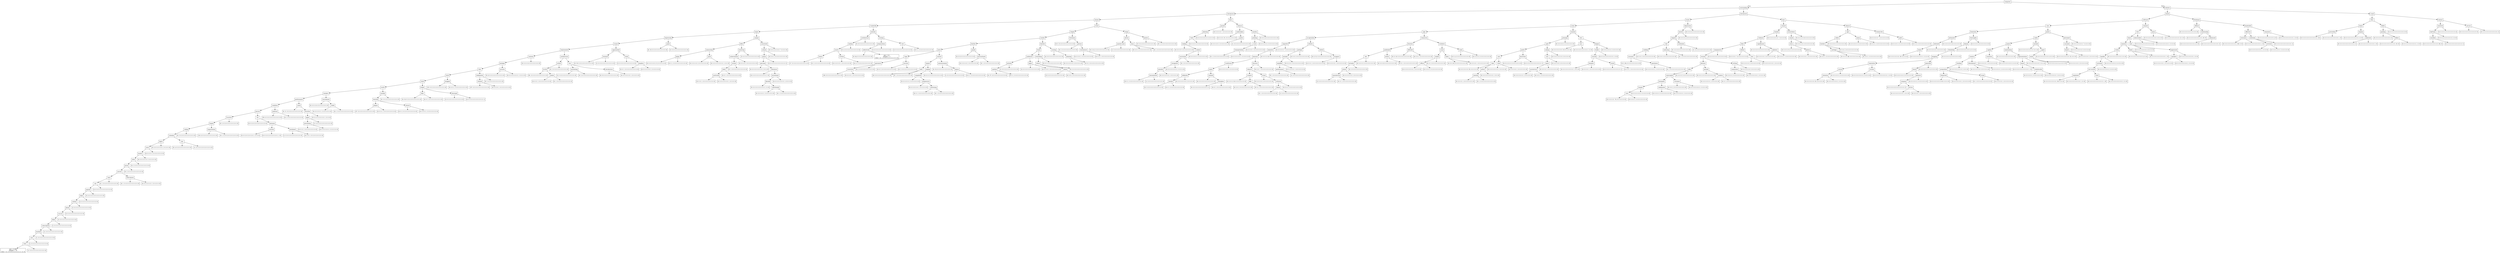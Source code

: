 digraph Tree {
node [shape=box] ;
0 [label="computer"] ;
1 [label="outstanding"] ;
0 -> 1 [labeldistance=2.5, labelangle=45, headlabel="True"] ;
2 [label="intramural"] ;
1 -> 2 ;
3 [label="alumni"] ;
2 -> 3 ;
4 [label="vaudeville"] ;
3 -> 4 ;
5 [label="major"] ;
4 -> 5 ;
6 [label="impressing"] ;
5 -> 6 ;
7 [label="vacant"] ;
6 -> 7 ;
8 [label="represented"] ;
7 -> 8 ;
9 [label="canteen"] ;
8 -> 9 ;
10 [label="package"] ;
9 -> 10 ;
11 [label="firm"] ;
10 -> 11 ;
12 [label="brief"] ;
11 -> 12 ;
13 [label="brief"] ;
12 -> 13 ;
14 [label="worth"] ;
13 -> 14 ;
15 [label="smokers"] ;
14 -> 15 ;
16 [label="performance"] ;
15 -> 16 ;
17 [label="condition"] ;
16 -> 17 ;
18 [label="person"] ;
17 -> 18 ;
19 [label="hundred"] ;
18 -> 19 ;
20 [label="hoped"] ;
19 -> 20 ;
21 [label="rolling"] ;
20 -> 21 ;
22 [label="schenley"] ;
21 -> 22 ;
23 [label="lights"] ;
22 -> 23 ;
24 [label="sown"] ;
23 -> 24 ;
25 [label="leaders"] ;
24 -> 25 ;
26 [label="often"] ;
25 -> 26 ;
27 [label="prices"] ;
26 -> 27 ;
28 [label="answer"] ;
27 -> 28 ;
29 [label="feed"] ;
28 -> 29 ;
30 [label="city"] ;
29 -> 30 ;
31 [label="popular"] ;
30 -> 31 ;
32 [label="ships"] ;
31 -> 32 ;
33 [label="clothes"] ;
32 -> 33 ;
34 [label="phone"] ;
33 -> 34 ;
35 [label="courses"] ;
34 -> 35 ;
36 [label="filled"] ;
35 -> 36 ;
37 [label="subscription"] ;
36 -> 37 ;
38 [label="baseball"] ;
37 -> 38 ;
39 [label="nice"] ;
38 -> 39 ;
40 [label="kink"] ;
39 -> 40 ;
41 [label="gini = 0.398\nsamples = 16\nvalue = [1, 0, 0, 0, 0, 0, 0, 0, 0, 3, 12, 0]"] ;
40 -> 41 ;
42 [label="[1, 0, 0, 0, 0, 0, 0, 0, 0, 0, 0, 0]"] ;
40 -> 42 ;
43 [label="[1, 0, 0, 0, 0, 0, 0, 0, 0, 0, 0, 0]"] ;
39 -> 43 ;
44 [label="[1, 0, 0, 0, 0, 0, 0, 0, 0, 0, 0, 0]"] ;
38 -> 44 ;
45 [label="[1, 0, 0, 0, 0, 0, 0, 0, 0, 0, 0, 0]"] ;
37 -> 45 ;
46 [label="[1, 0, 0, 0, 0, 0, 0, 0, 0, 0, 0, 0]"] ;
36 -> 46 ;
47 [label="[2, 0, 0, 0, 0, 0, 0, 0, 0, 0, 0, 0]"] ;
35 -> 47 ;
48 [label="[2, 0, 0, 0, 0, 0, 0, 0, 0, 0, 0, 0]"] ;
34 -> 48 ;
49 [label="[2, 0, 0, 0, 0, 0, 0, 0, 0, 0, 0, 0]"] ;
33 -> 49 ;
50 [label="[2, 0, 0, 0, 0, 0, 0, 0, 0, 0, 0, 0]"] ;
32 -> 50 ;
51 [label="[3, 0, 0, 0, 0, 0, 0, 0, 0, 0, 0, 0]"] ;
31 -> 51 ;
52 [label="[3, 0, 0, 0, 0, 0, 0, 0, 0, 0, 0, 0]"] ;
30 -> 52 ;
53 [label="[0, 1, 0, 0, 0, 0, 0, 0, 0, 0, 0, 0]"] ;
29 -> 53 ;
54 [label="little-known"] ;
28 -> 54 ;
55 [label="[0, 1, 0, 0, 0, 0, 0, 0, 0, 0, 0, 0]"] ;
54 -> 55 ;
56 [label="[0, 0, 0, 0, 0, 0, 1, 0, 0, 0, 0, 0]"] ;
54 -> 56 ;
57 [label="[0, 2, 0, 0, 0, 0, 0, 0, 0, 0, 0, 0]"] ;
27 -> 57 ;
58 [label="[0, 2, 0, 0, 0, 0, 0, 0, 0, 0, 0, 0]"] ;
26 -> 58 ;
59 [label="[0, 0, 0, 0, 0, 0, 2, 0, 0, 0, 0, 0]"] ;
25 -> 59 ;
60 [label="[0, 0, 0, 0, 2, 0, 0, 0, 0, 0, 0, 0]"] ;
24 -> 60 ;
61 [label="[0, 0, 0, 0, 0, 0, 0, 2, 0, 0, 0, 0]"] ;
23 -> 61 ;
62 [label="join"] ;
22 -> 62 ;
63 [label="[0, 4, 0, 0, 0, 0, 0, 0, 0, 0, 0, 0]"] ;
62 -> 63 ;
64 [label="[1, 0, 0, 0, 0, 0, 0, 0, 0, 0, 0, 0]"] ;
62 -> 64 ;
65 [label="[0, 3, 0, 0, 0, 0, 0, 0, 0, 0, 0, 0]"] ;
21 -> 65 ;
66 [label="expectations"] ;
20 -> 66 ;
67 [label="[10, 0, 0, 0, 0, 0, 0, 0, 0, 0, 0, 0]"] ;
66 -> 67 ;
68 [label="[0, 1, 0, 0, 0, 0, 0, 0, 0, 0, 0, 0]"] ;
66 -> 68 ;
69 [label="[0, 5, 0, 0, 0, 0, 0, 0, 0, 0, 0, 0]"] ;
19 -> 69 ;
70 [label="fair"] ;
18 -> 70 ;
71 [label="[0, 0, 0, 0, 0, 0, 6, 0, 0, 0, 0, 0]"] ;
70 -> 71 ;
72 [label="harmony"] ;
70 -> 72 ;
73 [label="actively"] ;
72 -> 73 ;
74 [label="[0, 0, 0, 0, 0, 0, 0, 0, 1, 0, 0, 0]"] ;
73 -> 74 ;
75 [label="[0, 0, 0, 0, 0, 0, 0, 0, 0, 0, 1, 0]"] ;
73 -> 75 ;
76 [label="mutilated"] ;
72 -> 76 ;
77 [label="[1, 0, 0, 0, 0, 0, 0, 0, 0, 0, 0, 0]"] ;
76 -> 77 ;
78 [label="[0, 0, 0, 1, 0, 0, 0, 0, 0, 0, 0, 0]"] ;
76 -> 78 ;
79 [label="political"] ;
17 -> 79 ;
80 [label="[20, 0, 0, 0, 0, 0, 0, 0, 0, 0, 0, 0]"] ;
79 -> 80 ;
81 [label="[0, 2, 0, 0, 0, 0, 0, 0, 0, 0, 0, 0]"] ;
79 -> 81 ;
82 [label="reach"] ;
16 -> 82 ;
83 [label="[0, 11, 0, 0, 0, 0, 0, 0, 0, 0, 0, 0]"] ;
82 -> 83 ;
84 [label="favorites"] ;
82 -> 84 ;
85 [label="upper"] ;
84 -> 85 ;
86 [label="preventing"] ;
85 -> 86 ;
87 [label="[0, 0, 0, 1, 0, 0, 0, 0, 0, 0, 0, 0]"] ;
86 -> 87 ;
88 [label="[0, 0, 0, 0, 0, 0, 1, 0, 0, 0, 0, 0]"] ;
86 -> 88 ;
89 [label="[1, 0, 0, 0, 0, 0, 0, 0, 0, 0, 0, 0]"] ;
85 -> 89 ;
90 [label="[0, 0, 0, 0, 0, 0, 0, 0, 1, 0, 0, 0]"] ;
84 -> 90 ;
91 [label="tournament"] ;
15 -> 91 ;
92 [label="[0, 0, 0, 0, 6, 0, 0, 0, 0, 0, 0, 0]"] ;
91 -> 92 ;
93 [label="noble"] ;
91 -> 93 ;
94 [label="[0, 0, 0, 0, 0, 1, 0, 0, 0, 0, 0, 0]"] ;
93 -> 94 ;
95 [label="[0, 1, 0, 0, 0, 0, 0, 0, 0, 0, 0, 0]"] ;
93 -> 95 ;
96 [label="notable"] ;
14 -> 96 ;
97 [label="desiring"] ;
96 -> 97 ;
98 [label="plague"] ;
97 -> 98 ;
99 [label="[37, 0, 0, 0, 0, 0, 0, 0, 0, 0, 0, 0]"] ;
98 -> 99 ;
100 [label="[0, 0, 0, 1, 0, 0, 0, 0, 0, 0, 0, 0]"] ;
98 -> 100 ;
101 [label="alumni"] ;
97 -> 101 ;
102 [label="[0, 0, 2, 0, 0, 0, 0, 0, 0, 0, 0, 0]"] ;
101 -> 102 ;
103 [label="[0, 0, 0, 0, 1, 0, 0, 0, 0, 0, 0, 0]"] ;
101 -> 103 ;
104 [label="[0, 3, 0, 0, 0, 0, 0, 0, 0, 0, 0, 0]"] ;
96 -> 104 ;
105 [label="bright"] ;
13 -> 105 ;
106 [label="likes"] ;
105 -> 106 ;
107 [label="[0, 16, 0, 0, 0, 0, 0, 0, 0, 0, 0, 0]"] ;
106 -> 107 ;
108 [label="[0, 0, 2, 0, 0, 0, 0, 0, 0, 0, 0, 0]"] ;
106 -> 108 ;
109 [label="thorough"] ;
105 -> 109 ;
110 [label="[3, 0, 0, 0, 0, 0, 0, 0, 0, 0, 0, 0]"] ;
109 -> 110 ;
111 [label="[0, 0, 0, 0, 0, 0, 0, 0, 0, 0, 0, 1]"] ;
109 -> 111 ;
112 [label="dragged"] ;
12 -> 112 ;
113 [label="[25, 0, 0, 0, 0, 0, 0, 0, 0, 0, 0, 0]"] ;
112 -> 113 ;
114 [label="[0, 0, 0, 1, 0, 0, 0, 0, 0, 0, 0, 0]"] ;
112 -> 114 ;
115 [label="indignantly"] ;
11 -> 115 ;
116 [label="refuted"] ;
115 -> 116 ;
117 [label="[37, 0, 0, 0, 0, 0, 0, 0, 0, 0, 0, 0]"] ;
116 -> 117 ;
118 [label="[0, 0, 0, 0, 1, 0, 0, 0, 0, 0, 0, 0]"] ;
116 -> 118 ;
119 [label="[0, 2, 0, 0, 0, 0, 0, 0, 0, 0, 0, 0]"] ;
115 -> 119 ;
120 [label="security"] ;
10 -> 120 ;
121 [label="[0, 8, 0, 0, 0, 0, 0, 0, 0, 0, 0, 0]"] ;
120 -> 121 ;
122 [label="[0, 0, 0, 0, 0, 0, 0, 1, 0, 0, 0, 0]"] ;
120 -> 122 ;
123 [label="[0, 0, 0, 0, 6, 0, 0, 0, 0, 0, 0, 0]"] ;
9 -> 123 ;
124 [label="architecture"] ;
8 -> 124 ;
125 [label="ardent"] ;
124 -> 125 ;
126 [label="burled"] ;
125 -> 126 ;
127 [label="[91, 0, 0, 0, 0, 0, 0, 0, 0, 0, 0, 0]"] ;
126 -> 127 ;
128 [label="palate"] ;
126 -> 128 ;
129 [label="[0, 0, 0, 1, 0, 0, 0, 0, 0, 0, 0, 0]"] ;
128 -> 129 ;
130 [label="[0, 1, 0, 0, 0, 0, 0, 0, 0, 0, 0, 0]"] ;
128 -> 130 ;
131 [label="[0, 2, 0, 0, 0, 0, 0, 0, 0, 0, 0, 0]"] ;
125 -> 131 ;
132 [label="love"] ;
124 -> 132 ;
133 [label="presenting"] ;
132 -> 133 ;
134 [label="[11, 0, 0, 0, 0, 0, 0, 0, 0, 0, 0, 0]"] ;
133 -> 134 ;
135 [label="[0, 3, 0, 0, 0, 0, 0, 0, 0, 0, 0, 0]"] ;
133 -> 135 ;
136 [label="introductory"] ;
132 -> 136 ;
137 [label="[0, 9, 0, 0, 0, 0, 0, 0, 0, 0, 0, 0]"] ;
136 -> 137 ;
138 [label="[0, 0, 0, 0, 0, 0, 1, 0, 0, 0, 0, 0]"] ;
136 -> 138 ;
139 [label="approached"] ;
7 -> 139 ;
140 [label="terminal"] ;
139 -> 140 ;
141 [label="[0, 20, 0, 0, 0, 0, 0, 0, 0, 0, 0, 0]"] ;
140 -> 141 ;
142 [label="[2, 0, 0, 0, 0, 0, 0, 0, 0, 0, 0, 0]"] ;
140 -> 142 ;
143 [label="book"] ;
139 -> 143 ;
144 [label="[3, 0, 0, 0, 0, 0, 0, 0, 0, 0, 0, 0]"] ;
143 -> 144 ;
145 [label="graphics"] ;
143 -> 145 ;
146 [label="[0, 0, 1, 0, 0, 0, 0, 0, 0, 0, 0, 0]"] ;
145 -> 146 ;
147 [label="[0, 0, 0, 0, 0, 0, 1, 0, 0, 0, 0, 0]"] ;
145 -> 147 ;
148 [label="paint"] ;
6 -> 148 ;
149 [label="[0, 19, 0, 0, 0, 0, 0, 0, 0, 0, 0, 0]"] ;
148 -> 149 ;
150 [label="[2, 0, 0, 0, 0, 0, 0, 0, 0, 0, 0, 0]"] ;
148 -> 150 ;
151 [label="unique"] ;
5 -> 151 ;
152 [label="affair"] ;
151 -> 152 ;
153 [label="sponsoring"] ;
152 -> 153 ;
154 [label="peppy"] ;
153 -> 154 ;
155 [label="[0, 0, 0, 0, 0, 0, 12, 0, 0, 0, 0, 0]"] ;
154 -> 155 ;
156 [label="[0, 0, 1, 0, 0, 0, 0, 0, 0, 0, 0, 0]"] ;
154 -> 156 ;
157 [label="grad"] ;
153 -> 157 ;
158 [label="[0, 0, 0, 0, 0, 3, 0, 0, 0, 0, 0, 0]"] ;
157 -> 158 ;
159 [label="[0, 0, 0, 0, 0, 0, 0, 0, 1, 0, 0, 0]"] ;
157 -> 159 ;
160 [label="receiving"] ;
152 -> 160 ;
161 [label="achievements"] ;
160 -> 161 ;
162 [label="revelry"] ;
161 -> 162 ;
163 [label="dealt"] ;
162 -> 163 ;
164 [label="motivated"] ;
163 -> 164 ;
165 [label="[0, 0, 0, 1, 0, 0, 0, 0, 0, 0, 0, 0]"] ;
164 -> 165 ;
166 [label="[0, 0, 0, 0, 0, 0, 0, 1, 0, 0, 0, 0]"] ;
164 -> 166 ;
167 [label="[0, 0, 1, 0, 0, 0, 0, 0, 0, 0, 0, 0]"] ;
163 -> 167 ;
168 [label="[0, 1, 0, 0, 0, 0, 0, 0, 0, 0, 0, 0]"] ;
162 -> 168 ;
169 [label="[0, 0, 0, 0, 2, 0, 0, 0, 0, 0, 0, 0]"] ;
161 -> 169 ;
170 [label="[3, 0, 0, 0, 0, 0, 0, 0, 0, 0, 0, 0]"] ;
160 -> 170 ;
171 [label="concerned"] ;
151 -> 171 ;
172 [label="attack"] ;
171 -> 172 ;
173 [label="gonna"] ;
172 -> 173 ;
174 [label="personal"] ;
173 -> 174 ;
175 [label="[0, 0, 0, 0, 0, 0, 0, 0, 2, 0, 0, 0]"] ;
174 -> 175 ;
176 [label="literature"] ;
174 -> 176 ;
177 [label="[0, 0, 0, 0, 0, 0, 0, 0, 0, 0, 2, 0]"] ;
176 -> 177 ;
178 [label="investment"] ;
176 -> 178 ;
179 [label="finished"] ;
178 -> 179 ;
180 [label="[0, 0, 0, 0, 0, 0, 0, 0, 0, 1, 0, 0]"] ;
179 -> 180 ;
181 [label="individually"] ;
179 -> 181 ;
182 [label="[0, 0, 0, 0, 0, 1, 0, 0, 0, 0, 0, 0]"] ;
181 -> 182 ;
183 [label="[0, 1, 0, 0, 0, 0, 0, 0, 0, 0, 0, 0]"] ;
181 -> 183 ;
184 [label="[0, 0, 0, 0, 0, 0, 0, 1, 0, 0, 0, 0]"] ;
178 -> 184 ;
185 [label="[0, 0, 0, 0, 0, 0, 0, 0, 0, 0, 0, 2]"] ;
173 -> 185 ;
186 [label="[0, 0, 0, 2, 0, 0, 0, 0, 0, 0, 0, 0]"] ;
172 -> 186 ;
187 [label="[0, 0, 0, 0, 0, 0, 0, 7, 0, 0, 0, 0]"] ;
171 -> 187 ;
188 [label="entirely"] ;
4 -> 188 ;
189 [label="architecture"] ;
188 -> 189 ;
190 [label="ending"] ;
189 -> 190 ;
191 [label="courts"] ;
190 -> 191 ;
192 [label="looms"] ;
191 -> 192 ;
193 [label="[17, 0, 0, 0, 0, 0, 0, 0, 0, 0, 0, 0]"] ;
192 -> 193 ;
194 [label="[0, 2, 0, 0, 0, 0, 0, 0, 0, 0, 0, 0]"] ;
192 -> 194 ;
195 [label="written"] ;
191 -> 195 ;
196 [label="[0, 0, 0, 0, 0, 1, 0, 0, 0, 0, 0, 0]"] ;
195 -> 196 ;
197 [label="[0, 0, 2, 0, 0, 0, 0, 0, 0, 0, 0, 0]"] ;
195 -> 197 ;
198 [label="[0, 4, 0, 0, 0, 0, 0, 0, 0, 0, 0, 0]"] ;
190 -> 198 ;
199 [label="[0, 9, 0, 0, 0, 0, 0, 0, 0, 0, 0, 0]"] ;
189 -> 199 ;
200 [label="turning"] ;
188 -> 200 ;
201 [label="preparations"] ;
200 -> 201 ;
202 [label="collectively"] ;
201 -> 202 ;
203 [label="[0, 44, 0, 0, 0, 0, 0, 0, 0, 0, 0, 0]"] ;
202 -> 203 ;
204 [label="gini = 0.5\nsamples = 2\nvalue = [1, 1, 0, 0, 0, 0, 0, 0, 0, 0, 0, 0]"] ;
202 -> 204 ;
205 [label="[3, 0, 0, 0, 0, 0, 0, 0, 0, 0, 0, 0]"] ;
201 -> 205 ;
206 [label="root"] ;
200 -> 206 ;
207 [label="[3, 0, 0, 0, 0, 0, 0, 0, 0, 0, 0, 0]"] ;
206 -> 207 ;
208 [label="[0, 0, 1, 0, 0, 0, 0, 0, 0, 0, 0, 0]"] ;
206 -> 208 ;
209 [label="stunt"] ;
3 -> 209 ;
210 [label="chapel"] ;
209 -> 210 ;
211 [label="society"] ;
210 -> 211 ;
212 [label="familiar"] ;
211 -> 212 ;
213 [label="price"] ;
212 -> 213 ;
214 [label="vigor"] ;
213 -> 214 ;
215 [label="spectators"] ;
214 -> 215 ;
216 [label="transition"] ;
215 -> 216 ;
217 [label="[30, 0, 0, 0, 0, 0, 0, 0, 0, 0, 0, 0]"] ;
216 -> 217 ;
218 [label="[0, 0, 0, 0, 1, 0, 0, 0, 0, 0, 0, 0]"] ;
216 -> 218 ;
219 [label="[0, 2, 0, 0, 0, 0, 0, 0, 0, 0, 0, 0]"] ;
215 -> 219 ;
220 [label="assume"] ;
214 -> 220 ;
221 [label="[0, 0, 2, 0, 0, 0, 0, 0, 0, 0, 0, 0]"] ;
220 -> 221 ;
222 [label="[0, 2, 0, 0, 0, 0, 0, 0, 0, 0, 0, 0]"] ;
220 -> 222 ;
223 [label="concert"] ;
213 -> 223 ;
224 [label="largest"] ;
223 -> 224 ;
225 [label="balls"] ;
224 -> 225 ;
226 [label="[6, 0, 0, 0, 0, 0, 0, 0, 0, 0, 0, 0]"] ;
225 -> 226 ;
227 [label="[0, 1, 0, 0, 0, 0, 0, 0, 0, 0, 0, 0]"] ;
225 -> 227 ;
228 [label="original"] ;
224 -> 228 ;
229 [label="completed"] ;
228 -> 229 ;
230 [label="[0, 0, 0, 0, 0, 2, 0, 0, 0, 0, 0, 0]"] ;
229 -> 230 ;
231 [label="progressive"] ;
229 -> 231 ;
232 [label="[0, 0, 0, 0, 0, 0, 1, 0, 0, 0, 0, 0]"] ;
231 -> 232 ;
233 [label="enlivening"] ;
231 -> 233 ;
234 [label="[0, 0, 1, 0, 0, 0, 0, 0, 0, 0, 0, 0]"] ;
233 -> 234 ;
235 [label="[0, 1, 0, 0, 0, 0, 0, 0, 0, 0, 0, 0]"] ;
233 -> 235 ;
236 [label="[0, 0, 0, 3, 0, 0, 0, 0, 0, 0, 0, 0]"] ;
228 -> 236 ;
237 [label="announcement"] ;
223 -> 237 ;
238 [label="[0, 10, 0, 0, 0, 0, 0, 0, 0, 0, 0, 0]"] ;
237 -> 238 ;
239 [label="gamos"] ;
237 -> 239 ;
240 [label="[1, 0, 0, 0, 0, 0, 0, 0, 0, 0, 0, 0]"] ;
239 -> 240 ;
241 [label="[0, 0, 1, 0, 0, 0, 0, 0, 0, 0, 0, 0]"] ;
239 -> 241 ;
242 [label="grade"] ;
212 -> 242 ;
243 [label="[0, 0, 8, 0, 0, 0, 0, 0, 0, 0, 0, 0]"] ;
242 -> 243 ;
244 [label="procrastinate"] ;
242 -> 244 ;
245 [label="[0, 0, 0, 0, 0, 2, 0, 0, 0, 0, 0, 0]"] ;
244 -> 245 ;
246 [label="[0, 1, 0, 0, 0, 0, 0, 0, 0, 0, 0, 0]"] ;
244 -> 246 ;
247 [label="familiar"] ;
211 -> 247 ;
248 [label="funds"] ;
247 -> 248 ;
249 [label="audiences"] ;
248 -> 249 ;
250 [label="printed"] ;
249 -> 250 ;
251 [label="spotless"] ;
250 -> 251 ;
252 [label="[0, 37, 0, 0, 0, 0, 0, 0, 0, 0, 0, 0]"] ;
251 -> 252 ;
253 [label="[0, 0, 1, 0, 0, 0, 0, 0, 0, 0, 0, 0]"] ;
251 -> 253 ;
254 [label="[2, 0, 0, 0, 0, 0, 0, 0, 0, 0, 0, 0]"] ;
250 -> 254 ;
255 [label="apply"] ;
249 -> 255 ;
256 [label="[3, 0, 0, 0, 0, 0, 0, 0, 0, 0, 0, 0]"] ;
255 -> 256 ;
257 [label="[0, 0, 0, 0, 1, 0, 0, 0, 0, 0, 0, 0]"] ;
255 -> 257 ;
258 [label="everything"] ;
248 -> 258 ;
259 [label="whose"] ;
258 -> 259 ;
260 [label="choice"] ;
259 -> 260 ;
261 [label="[3, 0, 0, 0, 0, 0, 0, 0, 0, 0, 0, 0]"] ;
260 -> 261 ;
262 [label="[0, 0, 0, 2, 0, 0, 0, 0, 0, 0, 0, 0]"] ;
260 -> 262 ;
263 [label="[0, 3, 0, 0, 0, 0, 0, 0, 0, 0, 0, 0]"] ;
259 -> 263 ;
264 [label="[0, 0, 5, 0, 0, 0, 0, 0, 0, 0, 0, 0]"] ;
258 -> 264 ;
265 [label="scoring"] ;
247 -> 265 ;
266 [label="[4, 0, 0, 0, 0, 0, 0, 0, 0, 0, 0, 0]"] ;
265 -> 266 ;
267 [label="planning"] ;
265 -> 267 ;
268 [label="[0, 0, 0, 0, 0, 0, 3, 0, 0, 0, 0, 0]"] ;
267 -> 268 ;
269 [label="[0, 0, 2, 0, 0, 0, 0, 0, 0, 0, 0, 0]"] ;
267 -> 269 ;
270 [label="freshmen"] ;
210 -> 270 ;
271 [label="[0, 0, 13, 0, 0, 0, 0, 0, 0, 0, 0, 0]"] ;
270 -> 271 ;
272 [label="picture"] ;
270 -> 272 ;
273 [label="[0, 2, 0, 0, 0, 0, 0, 0, 0, 0, 0, 0]"] ;
272 -> 273 ;
274 [label="mechanical"] ;
272 -> 274 ;
275 [label="[0, 0, 0, 0, 1, 0, 0, 0, 0, 0, 0, 0]"] ;
274 -> 275 ;
276 [label="[0, 0, 0, 1, 0, 0, 0, 0, 0, 0, 0, 0]"] ;
274 -> 276 ;
277 [label="wings"] ;
209 -> 277 ;
278 [label="advise"] ;
277 -> 278 ;
279 [label="quarter-inch"] ;
278 -> 279 ;
280 [label="[0, 0, 41, 0, 0, 0, 0, 0, 0, 0, 0, 0]"] ;
279 -> 280 ;
281 [label="[1, 0, 0, 0, 0, 0, 0, 0, 0, 0, 0, 0]"] ;
279 -> 281 ;
282 [label="busy"] ;
278 -> 282 ;
283 [label="[0, 0, 0, 2, 0, 0, 0, 0, 0, 0, 0, 0]"] ;
282 -> 283 ;
284 [label="[0, 1, 0, 0, 0, 0, 0, 0, 0, 0, 0, 0]"] ;
282 -> 284 ;
285 [label="guests"] ;
277 -> 285 ;
286 [label="[3, 0, 0, 0, 0, 0, 0, 0, 0, 0, 0, 0]"] ;
285 -> 286 ;
287 [label="[0, 2, 0, 0, 0, 0, 0, 0, 0, 0, 0, 0]"] ;
285 -> 287 ;
288 [label="boys"] ;
2 -> 288 ;
289 [label="parade"] ;
288 -> 289 ;
290 [label="allowing"] ;
289 -> 290 ;
291 [label="food"] ;
290 -> 291 ;
292 [label="looking"] ;
291 -> 292 ;
293 [label="[0, 0, 0, 0, 5, 0, 0, 0, 0, 0, 0, 0]"] ;
292 -> 293 ;
294 [label="soloist"] ;
292 -> 294 ;
295 [label="curriculum"] ;
294 -> 295 ;
296 [label="recognizes"] ;
295 -> 296 ;
297 [label="obsolete"] ;
296 -> 297 ;
298 [label="encountered"] ;
297 -> 298 ;
299 [label="[0, 0, 1, 0, 0, 0, 0, 0, 0, 0, 0, 0]"] ;
298 -> 299 ;
300 [label="[1, 0, 0, 0, 0, 0, 0, 0, 0, 0, 0, 0]"] ;
298 -> 300 ;
301 [label="[0, 0, 0, 0, 0, 0, 1, 0, 0, 0, 0, 0]"] ;
297 -> 301 ;
302 [label="[0, 0, 0, 0, 0, 0, 0, 1, 0, 0, 0, 0]"] ;
296 -> 302 ;
303 [label="[0, 2, 0, 0, 0, 0, 0, 0, 0, 0, 0, 0]"] ;
295 -> 303 ;
304 [label="[0, 0, 0, 0, 0, 2, 0, 0, 0, 0, 0, 0]"] ;
294 -> 304 ;
305 [label="[0, 0, 0, 0, 0, 0, 6, 0, 0, 0, 0, 0]"] ;
291 -> 305 ;
306 [label="[0, 0, 0, 0, 0, 0, 0, 5, 0, 0, 0, 0]"] ;
290 -> 306 ;
307 [label="[0, 0, 0, 0, 0, 7, 0, 0, 0, 0, 0, 0]"] ;
289 -> 307 ;
308 [label="tobacco"] ;
288 -> 308 ;
309 [label="undertaken"] ;
308 -> 309 ;
310 [label="[0, 0, 0, 0, 31, 0, 0, 0, 0, 0, 0, 0]"] ;
309 -> 310 ;
311 [label="parlor"] ;
309 -> 311 ;
312 [label="[0, 0, 0, 0, 0, 2, 0, 0, 0, 0, 0, 0]"] ;
311 -> 312 ;
313 [label="[1, 0, 0, 0, 0, 0, 0, 0, 0, 0, 0, 0]"] ;
311 -> 313 ;
314 [label="months"] ;
308 -> 314 ;
315 [label="printing"] ;
314 -> 315 ;
316 [label="rural"] ;
315 -> 316 ;
317 [label="transportation"] ;
316 -> 317 ;
318 [label="[0, 1, 0, 0, 0, 0, 0, 0, 0, 0, 0, 0]"] ;
317 -> 318 ;
319 [label="[0, 0, 0, 0, 0, 0, 1, 0, 0, 0, 0, 0]"] ;
317 -> 319 ;
320 [label="[0, 0, 0, 0, 1, 0, 0, 0, 0, 0, 0, 0]"] ;
316 -> 320 ;
321 [label="[0, 0, 0, 0, 0, 2, 0, 0, 0, 0, 0, 0]"] ;
315 -> 321 ;
322 [label="[0, 0, 0, 6, 0, 0, 0, 0, 0, 0, 0, 0]"] ;
314 -> 322 ;
323 [label="intramural"] ;
1 -> 323 ;
324 [label="stunts"] ;
323 -> 324 ;
325 [label="areas"] ;
324 -> 325 ;
326 [label="pipe"] ;
325 -> 326 ;
327 [label="co-operation"] ;
326 -> 327 ;
328 [label="cigarette"] ;
327 -> 328 ;
329 [label="semester"] ;
328 -> 329 ;
330 [label="honorary"] ;
329 -> 330 ;
331 [label="traditional"] ;
330 -> 331 ;
332 [label="enjoy"] ;
331 -> 332 ;
333 [label="definitely"] ;
332 -> 333 ;
334 [label="alcohol"] ;
333 -> 334 ;
335 [label="[0, 3, 0, 0, 0, 0, 0, 0, 0, 0, 0, 0]"] ;
334 -> 335 ;
336 [label="[0, 0, 1, 0, 0, 0, 0, 0, 0, 0, 0, 0]"] ;
334 -> 336 ;
337 [label="[0, 0, 0, 0, 0, 0, 0, 3, 0, 0, 0, 0]"] ;
333 -> 337 ;
338 [label="seemed"] ;
332 -> 338 ;
339 [label="[6, 0, 0, 0, 0, 0, 0, 0, 0, 0, 0, 0]"] ;
338 -> 339 ;
340 [label="discipline"] ;
338 -> 340 ;
341 [label="[0, 0, 0, 0, 0, 0, 0, 0, 0, 0, 0, 1]"] ;
340 -> 341 ;
342 [label="[0, 0, 1, 0, 0, 0, 0, 0, 0, 0, 0, 0]"] ;
340 -> 342 ;
343 [label="[0, 0, 0, 0, 0, 0, 5, 0, 0, 0, 0, 0]"] ;
331 -> 343 ;
344 [label="discover"] ;
330 -> 344 ;
345 [label="tobacco"] ;
344 -> 345 ;
346 [label="suspect"] ;
345 -> 346 ;
347 [label="[0, 0, 0, 0, 18, 0, 0, 0, 0, 0, 0, 0]"] ;
346 -> 347 ;
348 [label="offer"] ;
346 -> 348 ;
349 [label="[0, 0, 0, 2, 0, 0, 0, 0, 0, 0, 0, 0]"] ;
348 -> 349 ;
350 [label="[0, 0, 1, 0, 0, 0, 0, 0, 0, 0, 0, 0]"] ;
348 -> 350 ;
351 [label="usual"] ;
345 -> 351 ;
352 [label="[0, 0, 0, 0, 0, 3, 0, 0, 0, 0, 0, 0]"] ;
351 -> 352 ;
353 [label="criticism"] ;
351 -> 353 ;
354 [label="theory"] ;
353 -> 354 ;
355 [label="[0, 1, 0, 0, 0, 0, 0, 0, 0, 0, 0, 0]"] ;
354 -> 355 ;
356 [label="[1, 0, 0, 0, 0, 0, 0, 0, 0, 0, 0, 0]"] ;
354 -> 356 ;
357 [label="[0, 0, 0, 2, 0, 0, 0, 0, 0, 0, 0, 0]"] ;
353 -> 357 ;
358 [label="[0, 0, 0, 7, 0, 0, 0, 0, 0, 0, 0, 0]"] ;
344 -> 358 ;
359 [label="[0, 0, 0, 0, 20, 0, 0, 0, 0, 0, 0, 0]"] ;
329 -> 359 ;
360 [label="[0, 0, 0, 0, 0, 7, 0, 0, 0, 0, 0, 0]"] ;
328 -> 360 ;
361 [label="athletic"] ;
327 -> 361 ;
362 [label="perhaps"] ;
361 -> 362 ;
363 [label="includes"] ;
362 -> 363 ;
364 [label="amplifier"] ;
363 -> 364 ;
365 [label="performance"] ;
364 -> 365 ;
366 [label="[0, 1, 0, 0, 0, 0, 0, 0, 0, 0, 0, 0]"] ;
365 -> 366 ;
367 [label="[1, 0, 0, 0, 0, 0, 0, 0, 0, 0, 0, 0]"] ;
365 -> 367 ;
368 [label="[0, 0, 0, 0, 0, 1, 0, 0, 0, 0, 0, 0]"] ;
364 -> 368 ;
369 [label="[0, 0, 0, 0, 3, 0, 0, 0, 0, 0, 0, 0]"] ;
363 -> 369 ;
370 [label="[0, 0, 0, 3, 0, 0, 0, 0, 0, 0, 0, 0]"] ;
362 -> 370 ;
371 [label="oxford"] ;
361 -> 371 ;
372 [label="[0, 0, 31, 0, 0, 0, 0, 0, 0, 0, 0, 0]"] ;
371 -> 372 ;
373 [label="wrappers"] ;
371 -> 373 ;
374 [label="[0, 0, 0, 1, 0, 0, 0, 0, 0, 0, 0, 0]"] ;
373 -> 374 ;
375 [label="[0, 0, 0, 0, 0, 1, 0, 0, 0, 0, 0, 0]"] ;
373 -> 375 ;
376 [label="tomorrow"] ;
326 -> 376 ;
377 [label="fountain"] ;
376 -> 377 ;
378 [label="published"] ;
377 -> 378 ;
379 [label="dirt"] ;
378 -> 379 ;
380 [label="certainly"] ;
379 -> 380 ;
381 [label="prizes"] ;
380 -> 381 ;
382 [label="manufacture"] ;
381 -> 382 ;
383 [label="[2, 0, 0, 0, 0, 0, 0, 0, 0, 0, 0, 0]"] ;
382 -> 383 ;
384 [label="[0, 0, 1, 0, 0, 0, 0, 0, 0, 0, 0, 0]"] ;
382 -> 384 ;
385 [label="[0, 0, 0, 0, 0, 0, 2, 0, 0, 0, 0, 0]"] ;
381 -> 385 ;
386 [label="[0, 3, 0, 0, 0, 0, 0, 0, 0, 0, 0, 0]"] ;
380 -> 386 ;
387 [label="[0, 0, 0, 0, 3, 0, 0, 0, 0, 0, 0, 0]"] ;
379 -> 387 ;
388 [label="jewels"] ;
378 -> 388 ;
389 [label="[0, 0, 0, 8, 0, 0, 0, 0, 0, 0, 0, 0]"] ;
388 -> 389 ;
390 [label="[0, 0, 1, 0, 0, 0, 0, 0, 0, 0, 0, 0]"] ;
388 -> 390 ;
391 [label="afforded"] ;
377 -> 391 ;
392 [label="[0, 0, 10, 0, 0, 0, 0, 0, 0, 0, 0, 0]"] ;
391 -> 392 ;
393 [label="[0, 0, 0, 1, 0, 0, 0, 0, 0, 0, 0, 0]"] ;
391 -> 393 ;
394 [label="residents"] ;
376 -> 394 ;
395 [label="usual"] ;
394 -> 395 ;
396 [label="shades"] ;
395 -> 396 ;
397 [label="offices"] ;
396 -> 397 ;
398 [label="[0, 0, 0, 0, 0, 0, 0, 1, 0, 0, 0, 0]"] ;
397 -> 398 ;
399 [label="[0, 0, 0, 0, 2, 0, 0, 0, 0, 0, 0, 0]"] ;
397 -> 399 ;
400 [label="[0, 0, 2, 0, 0, 0, 0, 0, 0, 0, 0, 0]"] ;
396 -> 400 ;
401 [label="index"] ;
395 -> 401 ;
402 [label="[0, 0, 0, 62, 0, 0, 0, 0, 0, 0, 0, 0]"] ;
401 -> 402 ;
403 [label="[0, 0, 0, 0, 1, 0, 0, 0, 0, 0, 0, 0]"] ;
401 -> 403 ;
404 [label="sunk"] ;
394 -> 404 ;
405 [label="[0, 0, 4, 0, 0, 0, 0, 0, 0, 0, 0, 0]"] ;
404 -> 405 ;
406 [label="[0, 0, 0, 0, 2, 0, 0, 0, 0, 0, 0, 0]"] ;
404 -> 406 ;
407 [label="wanted"] ;
325 -> 407 ;
408 [label="principal"] ;
407 -> 408 ;
409 [label="paid"] ;
408 -> 409 ;
410 [label="poetic"] ;
409 -> 410 ;
411 [label="rate"] ;
410 -> 411 ;
412 [label="lime"] ;
411 -> 412 ;
413 [label="[0, 0, 0, 0, 0, 0, 33, 0, 0, 0, 0, 0]"] ;
412 -> 413 ;
414 [label="edited"] ;
412 -> 414 ;
415 [label="nearing"] ;
414 -> 415 ;
416 [label="[0, 0, 0, 0, 1, 0, 0, 0, 0, 0, 0, 0]"] ;
415 -> 416 ;
417 [label="[0, 1, 0, 0, 0, 0, 0, 0, 0, 0, 0, 0]"] ;
415 -> 417 ;
418 [label="[0, 0, 0, 0, 0, 0, 0, 0, 1, 0, 0, 0]"] ;
414 -> 418 ;
419 [label="chief"] ;
411 -> 419 ;
420 [label="[0, 0, 0, 0, 0, 0, 0, 2, 0, 0, 0, 0]"] ;
419 -> 420 ;
421 [label="[0, 0, 0, 0, 0, 1, 0, 0, 0, 0, 0, 0]"] ;
419 -> 421 ;
422 [label="festivities"] ;
410 -> 422 ;
423 [label="[0, 0, 0, 0, 0, 3, 0, 0, 0, 0, 0, 0]"] ;
422 -> 423 ;
424 [label="[0, 0, 0, 0, 0, 0, 0, 0, 0, 0, 0, 1]"] ;
422 -> 424 ;
425 [label="asking"] ;
409 -> 425 ;
426 [label="cost"] ;
425 -> 426 ;
427 [label="spent"] ;
426 -> 427 ;
428 [label="moratorium"] ;
427 -> 428 ;
429 [label="[0, 0, 0, 0, 0, 0, 1, 0, 0, 0, 0, 0]"] ;
428 -> 429 ;
430 [label="[0, 0, 0, 1, 0, 0, 0, 0, 0, 0, 0, 0]"] ;
428 -> 430 ;
431 [label="[0, 0, 0, 0, 2, 0, 0, 0, 0, 0, 0, 0]"] ;
427 -> 431 ;
432 [label="[0, 0, 0, 0, 0, 3, 0, 0, 0, 0, 0, 0]"] ;
426 -> 432 ;
433 [label="[0, 0, 0, 0, 0, 0, 0, 3, 0, 0, 0, 0]"] ;
425 -> 433 ;
434 [label="[0, 0, 0, 0, 0, 5, 0, 0, 0, 0, 0, 0]"] ;
408 -> 434 ;
435 [label="lose"] ;
407 -> 435 ;
436 [label="jury"] ;
435 -> 436 ;
437 [label="[0, 0, 0, 0, 0, 0, 0, 10, 0, 0, 0, 0]"] ;
436 -> 437 ;
438 [label="[0, 0, 0, 0, 0, 0, 0, 0, 0, 1, 0, 0]"] ;
436 -> 438 ;
439 [label="league"] ;
435 -> 439 ;
440 [label="buddy"] ;
439 -> 440 ;
441 [label="crossed"] ;
440 -> 441 ;
442 [label="despairs"] ;
441 -> 442 ;
443 [label="[0, 0, 0, 0, 0, 0, 0, 0, 1, 0, 0, 0]"] ;
442 -> 443 ;
444 [label="[0, 0, 0, 0, 1, 0, 0, 0, 0, 0, 0, 0]"] ;
442 -> 444 ;
445 [label="sored"] ;
441 -> 445 ;
446 [label="[0, 0, 0, 0, 0, 0, 0, 0, 0, 0, 0, 1]"] ;
445 -> 446 ;
447 [label="[0, 0, 0, 1, 0, 0, 0, 0, 0, 0, 0, 0]"] ;
445 -> 447 ;
448 [label="[0, 0, 0, 0, 0, 0, 0, 0, 0, 1, 0, 0]"] ;
440 -> 448 ;
449 [label="[0, 0, 0, 0, 0, 0, 2, 0, 0, 0, 0, 0]"] ;
439 -> 449 ;
450 [label="depression"] ;
324 -> 450 ;
451 [label="moved"] ;
450 -> 451 ;
452 [label="regards"] ;
451 -> 452 ;
453 [label="hall"] ;
452 -> 453 ;
454 [label="welding"] ;
453 -> 454 ;
455 [label="accounts"] ;
454 -> 455 ;
456 [label="[0, 0, 84, 0, 0, 0, 0, 0, 0, 0, 0, 0]"] ;
455 -> 456 ;
457 [label="specimens"] ;
455 -> 457 ;
458 [label="[0, 0, 0, 0, 0, 0, 1, 0, 0, 0, 0, 0]"] ;
457 -> 458 ;
459 [label="[0, 1, 0, 0, 0, 0, 0, 0, 0, 0, 0, 0]"] ;
457 -> 459 ;
460 [label="[0, 0, 0, 2, 0, 0, 0, 0, 0, 0, 0, 0]"] ;
454 -> 460 ;
461 [label="enduring"] ;
453 -> 461 ;
462 [label="[0, 0, 0, 3, 0, 0, 0, 0, 0, 0, 0, 0]"] ;
461 -> 462 ;
463 [label="[0, 1, 0, 0, 0, 0, 0, 0, 0, 0, 0, 0]"] ;
461 -> 463 ;
464 [label="notebooks"] ;
452 -> 464 ;
465 [label="[0, 3, 0, 0, 0, 0, 0, 0, 0, 0, 0, 0]"] ;
464 -> 465 ;
466 [label="[1, 0, 0, 0, 0, 0, 0, 0, 0, 0, 0, 0]"] ;
464 -> 466 ;
467 [label="[0, 0, 0, 0, 4, 0, 0, 0, 0, 0, 0, 0]"] ;
451 -> 467 ;
468 [label="[0, 0, 0, 6, 0, 0, 0, 0, 0, 0, 0, 0]"] ;
450 -> 468 ;
469 [label="boys"] ;
323 -> 469 ;
470 [label="council"] ;
469 -> 470 ;
471 [label="funded"] ;
470 -> 471 ;
472 [label="violence"] ;
471 -> 472 ;
473 [label="likes"] ;
472 -> 473 ;
474 [label="inexpensive"] ;
473 -> 474 ;
475 [label="resume"] ;
474 -> 475 ;
476 [label="phrases"] ;
475 -> 476 ;
477 [label="rifles"] ;
476 -> 477 ;
478 [label="unoccupied"] ;
477 -> 478 ;
479 [label="monopoly"] ;
478 -> 479 ;
480 [label="images"] ;
479 -> 480 ;
481 [label="view"] ;
480 -> 481 ;
482 [label="[0, 0, 0, 0, 0, 74, 0, 0, 0, 0, 0, 0]"] ;
481 -> 482 ;
483 [label="[0, 0, 0, 0, 1, 0, 0, 0, 0, 0, 0, 0]"] ;
481 -> 483 ;
484 [label="[0, 0, 0, 0, 0, 0, 2, 0, 0, 0, 0, 0]"] ;
480 -> 484 ;
485 [label="safeguards"] ;
479 -> 485 ;
486 [label="[0, 0, 0, 0, 2, 0, 0, 0, 0, 0, 0, 0]"] ;
485 -> 486 ;
487 [label="[0, 0, 0, 0, 0, 0, 1, 0, 0, 0, 0, 0]"] ;
485 -> 487 ;
488 [label="customer"] ;
478 -> 488 ;
489 [label="[0, 0, 0, 2, 0, 0, 0, 0, 0, 0, 0, 0]"] ;
488 -> 489 ;
490 [label="[0, 0, 0, 0, 0, 0, 0, 1, 0, 0, 0, 0]"] ;
488 -> 490 ;
491 [label="[0, 0, 0, 0, 3, 0, 0, 0, 0, 0, 0, 0]"] ;
477 -> 491 ;
492 [label="periods"] ;
476 -> 492 ;
493 [label="[0, 0, 0, 3, 0, 0, 0, 0, 0, 0, 0, 0]"] ;
492 -> 493 ;
494 [label="modern"] ;
492 -> 494 ;
495 [label="[0, 0, 0, 0, 0, 0, 1, 0, 0, 0, 0, 0]"] ;
494 -> 495 ;
496 [label="[0, 0, 1, 0, 0, 0, 0, 0, 0, 0, 0, 0]"] ;
494 -> 496 ;
497 [label="writing"] ;
475 -> 497 ;
498 [label="commuters"] ;
497 -> 498 ;
499 [label="[0, 0, 0, 0, 2, 0, 0, 0, 0, 0, 0, 0]"] ;
498 -> 499 ;
500 [label="[0, 0, 0, 0, 0, 0, 0, 1, 0, 0, 0, 0]"] ;
498 -> 500 ;
501 [label="[0, 0, 0, 0, 0, 0, 3, 0, 0, 0, 0, 0]"] ;
497 -> 501 ;
502 [label="[0, 0, 0, 0, 0, 0, 4, 0, 0, 0, 0, 0]"] ;
474 -> 502 ;
503 [label="defeat"] ;
473 -> 503 ;
504 [label="[0, 0, 0, 0, 7, 0, 0, 0, 0, 0, 0, 0]"] ;
503 -> 504 ;
505 [label="hire"] ;
503 -> 505 ;
506 [label="[0, 0, 0, 0, 0, 2, 0, 0, 0, 0, 0, 0]"] ;
505 -> 506 ;
507 [label="[0, 0, 0, 0, 0, 0, 0, 1, 0, 0, 0, 0]"] ;
505 -> 507 ;
508 [label="significance"] ;
472 -> 508 ;
509 [label="[0, 0, 0, 0, 0, 0, 9, 0, 0, 0, 0, 0]"] ;
508 -> 509 ;
510 [label="splinters"] ;
508 -> 510 ;
511 [label="[0, 0, 0, 0, 0, 2, 0, 0, 0, 0, 0, 0]"] ;
510 -> 511 ;
512 [label="[0, 0, 0, 0, 1, 0, 0, 0, 0, 0, 0, 0]"] ;
510 -> 512 ;
513 [label="[0, 0, 0, 0, 0, 0, 0, 7, 0, 0, 0, 0]"] ;
471 -> 513 ;
514 [label="everywhere"] ;
470 -> 514 ;
515 [label="stayed"] ;
514 -> 515 ;
516 [label="owns"] ;
515 -> 516 ;
517 [label="[0, 0, 0, 0, 31, 0, 0, 0, 0, 0, 0, 0]"] ;
516 -> 517 ;
518 [label="gloves"] ;
516 -> 518 ;
519 [label="[0, 0, 0, 0, 0, 1, 0, 0, 0, 0, 0, 0]"] ;
518 -> 519 ;
520 [label="[0, 0, 0, 1, 0, 0, 0, 0, 0, 0, 0, 0]"] ;
518 -> 520 ;
521 [label="[0, 0, 0, 0, 0, 3, 0, 0, 0, 0, 0, 0]"] ;
515 -> 521 ;
522 [label="[0, 0, 0, 0, 0, 8, 0, 0, 0, 0, 0, 0]"] ;
514 -> 522 ;
523 [label="tobacco"] ;
469 -> 523 ;
524 [label="ugly"] ;
523 -> 524 ;
525 [label="slides"] ;
524 -> 525 ;
526 [label="borders"] ;
525 -> 526 ;
527 [label="cartilage"] ;
526 -> 527 ;
528 [label="[0, 0, 0, 0, 68, 0, 0, 0, 0, 0, 0, 0]"] ;
527 -> 528 ;
529 [label="[0, 0, 0, 1, 0, 0, 0, 0, 0, 0, 0, 0]"] ;
527 -> 529 ;
530 [label="[0, 0, 0, 2, 0, 0, 0, 0, 0, 0, 0, 0]"] ;
526 -> 530 ;
531 [label="[0, 0, 0, 0, 0, 3, 0, 0, 0, 0, 0, 0]"] ;
525 -> 531 ;
532 [label="mean"] ;
524 -> 532 ;
533 [label="[0, 0, 0, 0, 0, 3, 0, 0, 0, 0, 0, 0]"] ;
532 -> 533 ;
534 [label="[0, 0, 0, 1, 0, 0, 0, 0, 0, 0, 0, 0]"] ;
532 -> 534 ;
535 [label="twenty-five"] ;
523 -> 535 ;
536 [label="[0, 0, 0, 0, 0, 7, 0, 0, 0, 0, 0, 0]"] ;
535 -> 536 ;
537 [label="gold"] ;
535 -> 537 ;
538 [label="[0, 0, 0, 0, 2, 0, 0, 0, 0, 0, 0, 0]"] ;
537 -> 538 ;
539 [label="[0, 0, 0, 3, 0, 0, 0, 0, 0, 0, 0, 0]"] ;
537 -> 539 ;
540 [label="website"] ;
0 -> 540 [labeldistance=2.5, labelangle=-45, headlabel="False"] ;
541 [label="email"] ;
540 -> 541 ;
542 [label="software"] ;
541 -> 542 ;
543 [label="nice"] ;
542 -> 543 ;
544 [label="fraternity"] ;
543 -> 544 ;
545 [label="advanced"] ;
544 -> 545 ;
546 [label="informed"] ;
545 -> 546 ;
547 [label="chase"] ;
546 -> 547 ;
548 [label="[0, 0, 0, 0, 0, 0, 0, 19, 0, 0, 0, 0]"] ;
547 -> 548 ;
549 [label="[0, 0, 0, 0, 0, 0, 0, 0, 1, 0, 0, 0]"] ;
547 -> 549 ;
550 [label="[0, 0, 0, 0, 0, 0, 3, 0, 0, 0, 0, 0]"] ;
546 -> 550 ;
551 [label="[0, 0, 0, 0, 0, 0, 8, 0, 0, 0, 0, 0]"] ;
545 -> 551 ;
552 [label="thoroughly"] ;
544 -> 552 ;
553 [label="blatant"] ;
552 -> 553 ;
554 [label="friendship"] ;
553 -> 554 ;
555 [label="dropping"] ;
554 -> 555 ;
556 [label="reputation"] ;
555 -> 556 ;
557 [label="actual"] ;
556 -> 557 ;
558 [label="retention"] ;
557 -> 558 ;
559 [label="[0, 0, 0, 0, 0, 0, 55, 0, 0, 0, 0, 0]"] ;
558 -> 559 ;
560 [label="[0, 0, 0, 0, 0, 0, 0, 1, 0, 0, 0, 0]"] ;
558 -> 560 ;
561 [label="[0, 0, 0, 0, 0, 2, 0, 0, 0, 0, 0, 0]"] ;
557 -> 561 ;
562 [label="nuclear"] ;
556 -> 562 ;
563 [label="[0, 0, 0, 0, 0, 0, 0, 2, 0, 0, 0, 0]"] ;
562 -> 563 ;
564 [label="[0, 0, 0, 0, 0, 0, 0, 0, 0, 1, 0, 0]"] ;
562 -> 564 ;
565 [label="generally"] ;
555 -> 565 ;
566 [label="heard"] ;
565 -> 566 ;
567 [label="[0, 0, 0, 0, 0, 0, 3, 0, 0, 0, 0, 0]"] ;
566 -> 567 ;
568 [label="sponsors"] ;
566 -> 568 ;
569 [label="company"] ;
568 -> 569 ;
570 [label="[0, 0, 0, 0, 0, 0, 0, 0, 0, 0, 0, 1]"] ;
569 -> 570 ;
571 [label="arrives"] ;
569 -> 571 ;
572 [label="[0, 0, 0, 0, 0, 0, 0, 0, 1, 0, 0, 0]"] ;
571 -> 572 ;
573 [label="[0, 0, 0, 0, 1, 0, 0, 0, 0, 0, 0, 0]"] ;
571 -> 573 ;
574 [label="[0, 0, 0, 0, 0, 2, 0, 0, 0, 0, 0, 0]"] ;
568 -> 574 ;
575 [label="[0, 0, 0, 0, 0, 0, 0, 4, 0, 0, 0, 0]"] ;
565 -> 575 ;
576 [label="[0, 0, 0, 0, 0, 4, 0, 0, 0, 0, 0, 0]"] ;
554 -> 576 ;
577 [label="[0, 0, 0, 0, 0, 0, 0, 0, 4, 0, 0, 0]"] ;
553 -> 577 ;
578 [label="[0, 0, 0, 0, 0, 6, 0, 0, 0, 0, 0, 0]"] ;
552 -> 578 ;
579 [label="photo"] ;
543 -> 579 ;
580 [label="cable"] ;
579 -> 580 ;
581 [label="junior"] ;
580 -> 581 ;
582 [label="capital"] ;
581 -> 582 ;
583 [label="conduct"] ;
582 -> 583 ;
584 [label="winding"] ;
583 -> 584 ;
585 [label="proposition"] ;
584 -> 585 ;
586 [label="disgusted"] ;
585 -> 586 ;
587 [label="[0, 0, 0, 0, 0, 0, 0, 63, 0, 0, 0, 0]"] ;
586 -> 587 ;
588 [label="[0, 0, 0, 0, 0, 0, 1, 0, 0, 0, 0, 0]"] ;
586 -> 588 ;
589 [label="scoop"] ;
585 -> 589 ;
590 [label="[0, 1, 0, 0, 0, 0, 0, 0, 0, 0, 0, 0]"] ;
589 -> 590 ;
591 [label="[0, 0, 0, 0, 0, 1, 0, 0, 0, 0, 0, 0]"] ;
589 -> 591 ;
592 [label="[0, 0, 0, 0, 0, 0, 0, 0, 2, 0, 0, 0]"] ;
584 -> 592 ;
593 [label="detachment"] ;
583 -> 593 ;
594 [label="[0, 0, 0, 0, 0, 0, 3, 0, 0, 0, 0, 0]"] ;
593 -> 594 ;
595 [label="[0, 0, 0, 0, 0, 1, 0, 0, 0, 0, 0, 0]"] ;
593 -> 595 ;
596 [label="countries"] ;
582 -> 596 ;
597 [label="[0, 0, 0, 0, 0, 1, 0, 0, 0, 0, 0, 0]"] ;
596 -> 597 ;
598 [label="[0, 0, 0, 0, 0, 0, 0, 0, 5, 0, 0, 0]"] ;
596 -> 598 ;
599 [label="maintaining"] ;
581 -> 599 ;
600 [label="[0, 0, 0, 0, 0, 0, 8, 0, 0, 0, 0, 0]"] ;
599 -> 600 ;
601 [label="representation"] ;
599 -> 601 ;
602 [label="board"] ;
601 -> 602 ;
603 [label="[0, 0, 0, 0, 0, 0, 0, 0, 0, 0, 1, 0]"] ;
602 -> 603 ;
604 [label="unbelievable"] ;
602 -> 604 ;
605 [label="[0, 0, 0, 0, 0, 1, 0, 0, 0, 0, 0, 0]"] ;
604 -> 605 ;
606 [label="[0, 0, 0, 0, 0, 0, 0, 1, 0, 0, 0, 0]"] ;
604 -> 606 ;
607 [label="[0, 0, 0, 0, 0, 0, 0, 0, 2, 0, 0, 0]"] ;
601 -> 607 ;
608 [label="include"] ;
580 -> 608 ;
609 [label="[0, 0, 0, 0, 0, 0, 0, 0, 0, 12, 0, 0]"] ;
608 -> 609 ;
610 [label="agent"] ;
608 -> 610 ;
611 [label="sends"] ;
610 -> 611 ;
612 [label="[0, 0, 0, 0, 0, 0, 0, 4, 0, 0, 0, 0]"] ;
611 -> 612 ;
613 [label="[0, 0, 0, 0, 0, 0, 2, 0, 0, 0, 0, 0]"] ;
611 -> 613 ;
614 [label="[0, 0, 0, 0, 0, 0, 0, 0, 4, 0, 0, 0]"] ;
610 -> 614 ;
615 [label="personnel"] ;
579 -> 615 ;
616 [label="succeed"] ;
615 -> 616 ;
617 [label="heard"] ;
616 -> 617 ;
618 [label="[0, 0, 0, 0, 0, 0, 0, 0, 25, 0, 0, 0]"] ;
617 -> 618 ;
619 [label="[0, 0, 0, 0, 0, 0, 2, 0, 0, 0, 0, 0]"] ;
617 -> 619 ;
620 [label="[0, 0, 0, 0, 0, 0, 0, 3, 0, 0, 0, 0]"] ;
616 -> 620 ;
621 [label="[0, 0, 0, 0, 0, 0, 0, 7, 0, 0, 0, 0]"] ;
615 -> 621 ;
622 [label="channel"] ;
542 -> 622 ;
623 [label="thru"] ;
622 -> 623 ;
624 [label="timer"] ;
623 -> 624 ;
625 [label="mentors"] ;
624 -> 625 ;
626 [label="victim"] ;
625 -> 626 ;
627 [label="handles"] ;
626 -> 627 ;
628 [label="curiously"] ;
627 -> 628 ;
629 [label="last-second"] ;
628 -> 629 ;
630 [label="explained"] ;
629 -> 630 ;
631 [label="[0, 0, 0, 0, 0, 0, 0, 0, 116, 0, 0, 0]"] ;
630 -> 631 ;
632 [label="[0, 0, 0, 0, 0, 0, 0, 0, 0, 1, 0, 0]"] ;
630 -> 632 ;
633 [label="tired"] ;
629 -> 633 ;
634 [label="[0, 0, 0, 0, 0, 0, 0, 0, 0, 0, 1, 0]"] ;
633 -> 634 ;
635 [label="[0, 0, 0, 0, 0, 0, 0, 0, 0, 1, 0, 0]"] ;
633 -> 635 ;
636 [label="[0, 0, 0, 0, 0, 0, 0, 2, 0, 0, 0, 0]"] ;
628 -> 636 ;
637 [label="[0, 0, 0, 0, 0, 0, 0, 3, 0, 0, 0, 0]"] ;
627 -> 637 ;
638 [label="[0, 0, 0, 0, 0, 0, 0, 0, 0, 3, 0, 0]"] ;
626 -> 638 ;
639 [label="finely"] ;
625 -> 639 ;
640 [label="[0, 0, 0, 0, 0, 0, 0, 0, 0, 4, 0, 0]"] ;
639 -> 640 ;
641 [label="[0, 0, 0, 0, 0, 0, 0, 0, 0, 0, 1, 0]"] ;
639 -> 641 ;
642 [label="hole"] ;
624 -> 642 ;
643 [label="[0, 0, 0, 0, 0, 0, 0, 5, 0, 0, 0, 0]"] ;
642 -> 643 ;
644 [label="oppressed"] ;
642 -> 644 ;
645 [label="speakers"] ;
644 -> 645 ;
646 [label="[0, 0, 0, 0, 0, 0, 1, 0, 0, 0, 0, 0]"] ;
645 -> 646 ;
647 [label="[0, 0, 0, 0, 0, 0, 0, 0, 1, 0, 0, 0]"] ;
645 -> 647 ;
648 [label="[0, 0, 0, 0, 0, 0, 0, 0, 0, 1, 0, 0]"] ;
644 -> 648 ;
649 [label="industrialist"] ;
623 -> 649 ;
650 [label="[0, 0, 0, 0, 0, 0, 0, 9, 0, 0, 0, 0]"] ;
649 -> 650 ;
651 [label="[0, 0, 0, 0, 0, 0, 0, 0, 1, 0, 0, 0]"] ;
649 -> 651 ;
652 [label="nasty"] ;
622 -> 652 ;
653 [label="[0, 0, 0, 0, 0, 0, 0, 0, 3, 0, 0, 0]"] ;
652 -> 653 ;
654 [label="[0, 0, 0, 0, 0, 0, 0, 0, 0, 12, 0, 0]"] ;
652 -> 654 ;
655 [label="freshman"] ;
541 -> 655 ;
656 [label="official"] ;
655 -> 656 ;
657 [label="[0, 0, 0, 0, 0, 0, 0, 0, 0, 0, 0, 8]"] ;
656 -> 657 ;
658 [label="relationship"] ;
656 -> 658 ;
659 [label="[0, 0, 0, 0, 0, 0, 0, 0, 0, 0, 20, 0]"] ;
658 -> 659 ;
660 [label="influenced"] ;
658 -> 660 ;
661 [label="[0, 0, 0, 0, 0, 0, 0, 0, 0, 4, 0, 0]"] ;
660 -> 661 ;
662 [label="[0, 0, 0, 0, 0, 0, 0, 0, 0, 0, 0, 1]"] ;
660 -> 662 ;
663 [label="bandwidth"] ;
655 -> 663 ;
664 [label="effective"] ;
663 -> 664 ;
665 [label="overseers"] ;
664 -> 665 ;
666 [label="[0, 0, 0, 0, 0, 0, 0, 0, 0, 136, 0, 0]"] ;
665 -> 666 ;
667 [label="[0, 0, 0, 0, 0, 0, 0, 0, 0, 0, 1, 0]"] ;
665 -> 667 ;
668 [label="outbreaks"] ;
664 -> 668 ;
669 [label="arrested"] ;
668 -> 669 ;
670 [label="[0, 0, 0, 0, 0, 0, 0, 0, 1, 0, 0, 0]"] ;
669 -> 670 ;
671 [label="[0, 0, 0, 0, 0, 0, 1, 0, 0, 0, 0, 0]"] ;
669 -> 671 ;
672 [label="[0, 0, 0, 0, 0, 0, 0, 0, 0, 0, 0, 1]"] ;
668 -> 672 ;
673 [label="tomatoes"] ;
663 -> 673 ;
674 [label="[0, 0, 0, 0, 0, 0, 0, 0, 0, 0, 4, 0]"] ;
673 -> 674 ;
675 [label="[0, 0, 0, 0, 0, 0, 0, 0, 0, 1, 0, 0]"] ;
673 -> 675 ;
676 [label="e-mail"] ;
540 -> 676 ;
677 [label="firm"] ;
676 -> 677 ;
678 [label="damn"] ;
677 -> 678 ;
679 [label="proverbial"] ;
678 -> 679 ;
680 [label="[0, 0, 0, 0, 0, 0, 0, 0, 0, 0, 0, 121]"] ;
679 -> 680 ;
681 [label="[0, 0, 0, 0, 0, 0, 0, 0, 0, 0, 1, 0]"] ;
679 -> 681 ;
682 [label="explain"] ;
678 -> 682 ;
683 [label="[0, 0, 0, 0, 0, 0, 0, 0, 0, 2, 0, 0]"] ;
682 -> 683 ;
684 [label="elaborate"] ;
682 -> 684 ;
685 [label="[0, 0, 0, 0, 0, 0, 0, 0, 0, 0, 0, 1]"] ;
684 -> 685 ;
686 [label="[0, 0, 0, 0, 0, 0, 0, 0, 0, 0, 2, 0]"] ;
684 -> 686 ;
687 [label="fields"] ;
677 -> 687 ;
688 [label="parking"] ;
687 -> 688 ;
689 [label="[0, 0, 0, 0, 0, 0, 0, 0, 0, 0, 0, 5]"] ;
688 -> 689 ;
690 [label="killers"] ;
688 -> 690 ;
691 [label="[0, 0, 0, 0, 0, 0, 0, 0, 0, 0, 19, 0]"] ;
690 -> 691 ;
692 [label="[0, 0, 0, 0, 0, 0, 0, 0, 0, 1, 0, 0]"] ;
690 -> 692 ;
693 [label="[0, 0, 0, 0, 0, 0, 0, 0, 0, 6, 0, 0]"] ;
687 -> 693 ;
694 [label="contact"] ;
676 -> 694 ;
695 [label="recieved"] ;
694 -> 695 ;
696 [label="half-time"] ;
695 -> 696 ;
697 [label="excelled"] ;
696 -> 697 ;
698 [label="[0, 0, 0, 0, 0, 0, 0, 0, 0, 0, 84, 0]"] ;
697 -> 698 ;
699 [label="[0, 0, 0, 0, 0, 0, 0, 0, 0, 0, 0, 1]"] ;
697 -> 699 ;
700 [label="[0, 0, 0, 0, 0, 0, 0, 0, 0, 2, 0, 0]"] ;
696 -> 700 ;
701 [label="[0, 0, 0, 0, 0, 0, 0, 0, 0, 0, 0, 4]"] ;
695 -> 701 ;
702 [label="servers"] ;
694 -> 702 ;
703 [label="[0, 0, 0, 0, 0, 0, 0, 0, 0, 6, 0, 0]"] ;
702 -> 703 ;
704 [label="[0, 0, 0, 0, 0, 0, 0, 0, 0, 0, 0, 1]"] ;
702 -> 704 ;
}